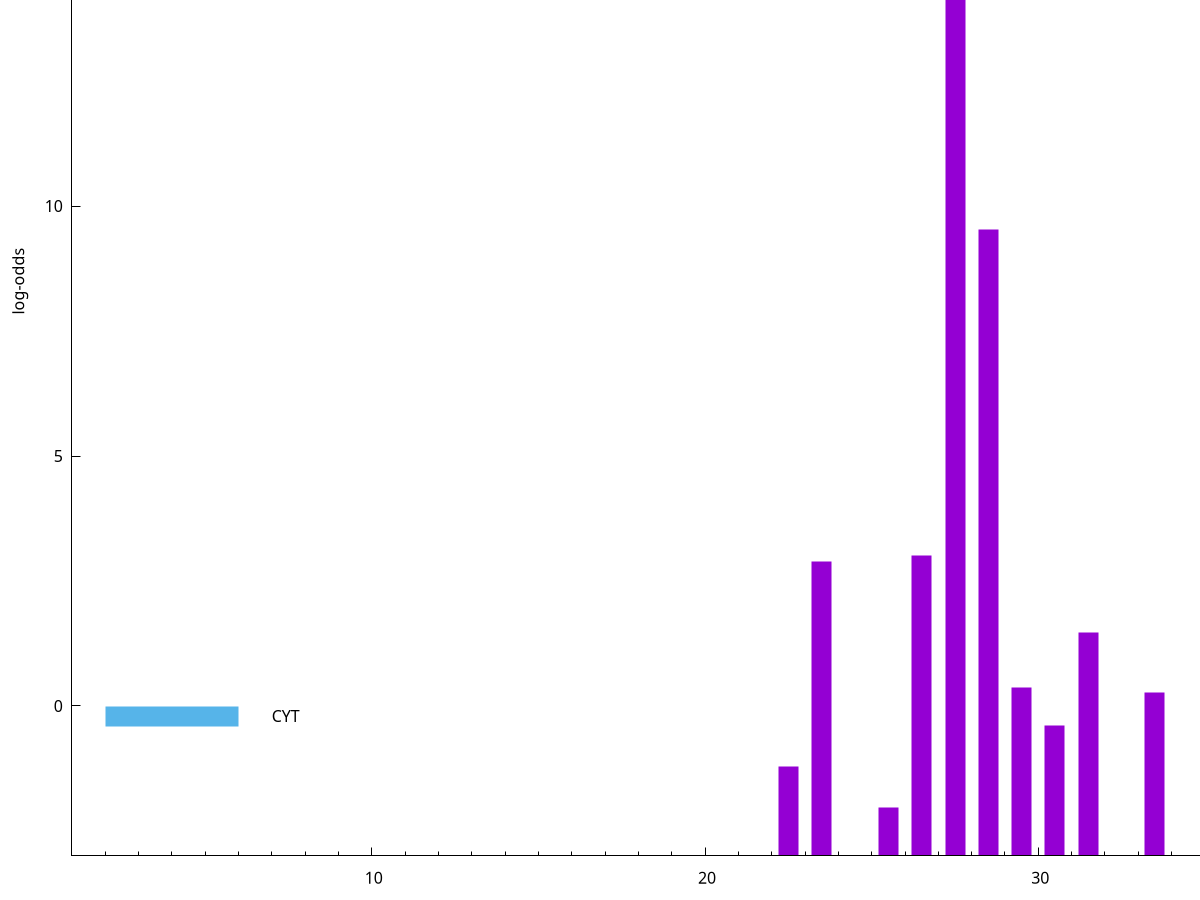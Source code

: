 set title "LipoP predictions for SRR4017849.gff"
set size 2., 1.4
set xrange [1:70] 
set mxtics 10
set yrange [-3:20]
set y2range [0:23]
set ylabel "log-odds"
set term postscript eps color solid "Helvetica" 30
set output "SRR4017849.gff137.eps"
set arrow from 2,14.5987 to 6,14.5987 nohead lt 1 lw 20
set label "SpI" at 7,14.5987
set arrow from 2,-0.200913 to 6,-0.200913 nohead lt 3 lw 20
set label "CYT" at 7,-0.200913
set arrow from 2,14.5987 to 6,14.5987 nohead lt 1 lw 20
set label "SpI" at 7,14.5987
# NOTE: The scores below are the log-odds scores with the threshold
# NOTE: subtracted (a hack to make gnuplot make the histogram all
# NOTE: look nice).
plot "-" axes x1y2 title "" with impulses lt 1 lw 20
27.500000 17.553500
28.500000 12.537900
26.500000 6.010950
23.500000 5.882400
31.500000 4.460520
29.500000 3.360789
33.500000 3.268774
30.500000 2.614182
22.500000 1.785200
25.500000 0.963150
e
exit
